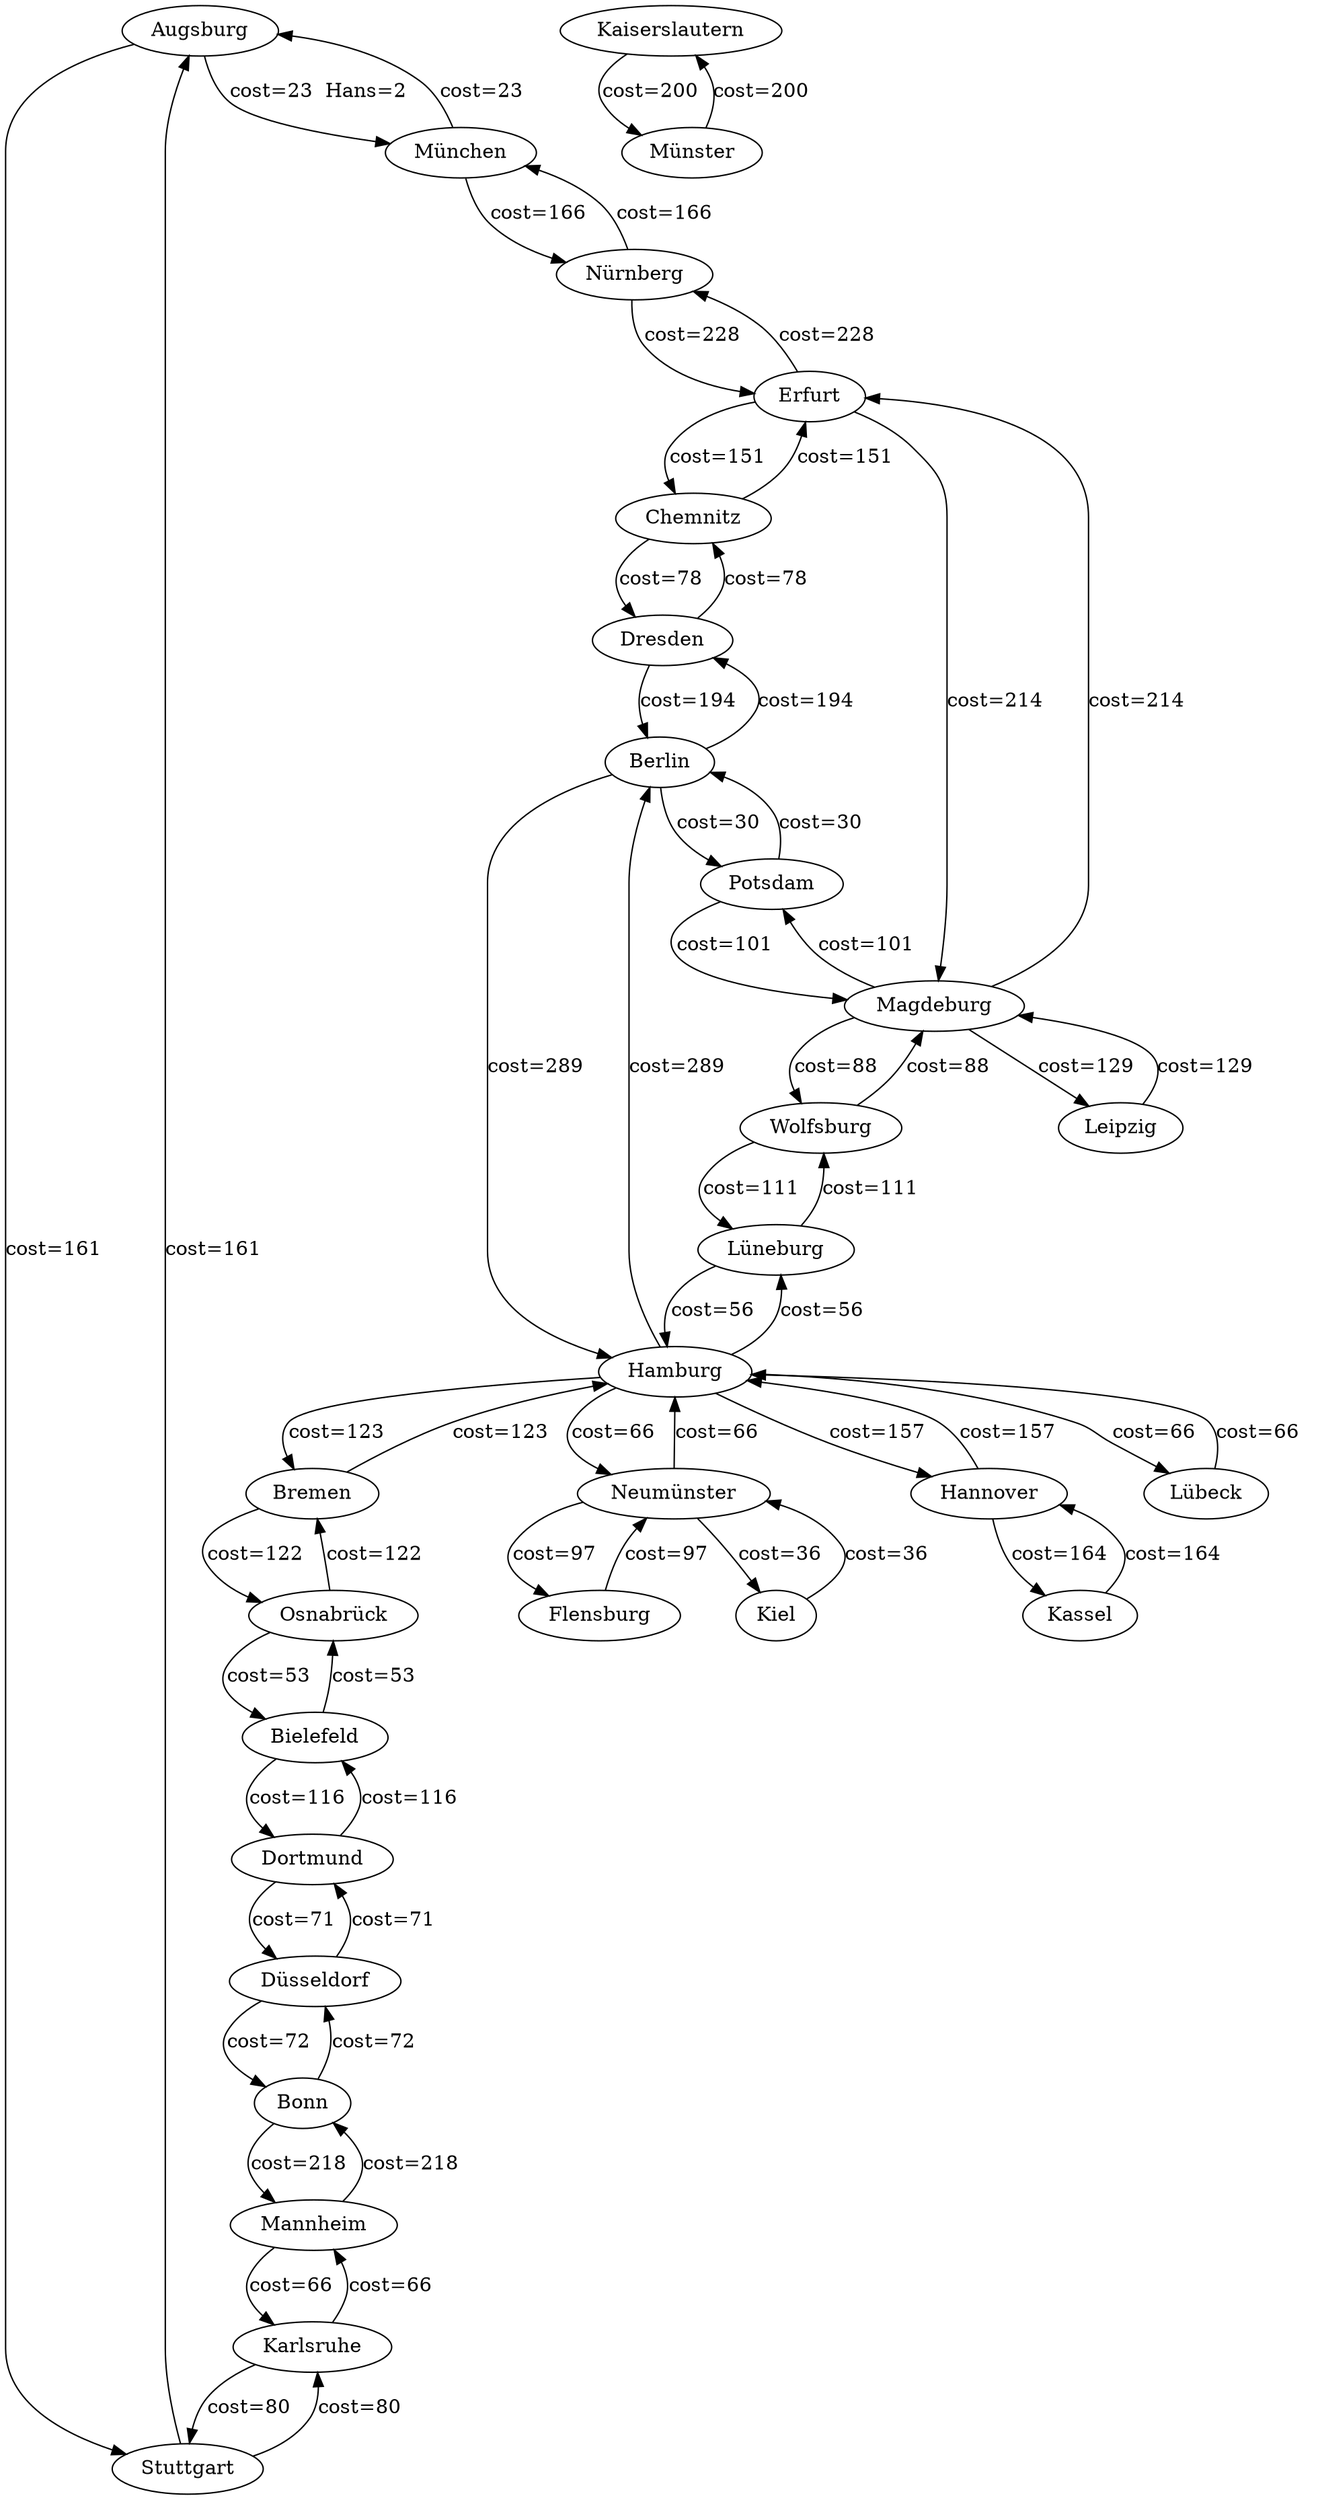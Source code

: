digraph graph_01_improved
{
Augsburg
München
Stuttgart
Berlin
Dresden
Hamburg
Potsdam
Bielefeld
Dortmund
Osnabrück
Bonn
Düsseldorf
Mannheim
Bremen
Chemnitz
Erfurt
Magdeburg
Nürnberg
Flensburg
Neumünster
Hannover
Lübeck
Lüneburg
Kassel
Kaiserslautern
Münster
Karlsruhe
Kiel
Leipzig
Wolfsburg
Augsburg -> München [label="cost=23  Hans=2  "]
Augsburg -> Stuttgart [label="cost=161  "]
München -> Augsburg [label="cost=23  "]
München -> Nürnberg [label="cost=166  "]
Stuttgart -> Augsburg [label="cost=161  "]
Stuttgart -> Karlsruhe [label="cost=80  "]
Berlin -> Dresden [label="cost=194  "]
Berlin -> Hamburg [label="cost=289  "]
Berlin -> Potsdam [label="cost=30  "]
Dresden -> Berlin [label="cost=194  "]
Dresden -> Chemnitz [label="cost=78  "]
Hamburg -> Berlin [label="cost=289  "]
Hamburg -> Bremen [label="cost=123  "]
Hamburg -> Neumünster [label="cost=66  "]
Hamburg -> Hannover [label="cost=157  "]
Hamburg -> Lübeck [label="cost=66  "]
Hamburg -> Lüneburg [label="cost=56  "]
Potsdam -> Berlin [label="cost=30  "]
Potsdam -> Magdeburg [label="cost=101  "]
Bielefeld -> Dortmund [label="cost=116  "]
Bielefeld -> Osnabrück [label="cost=53  "]
Dortmund -> Bielefeld [label="cost=116  "]
Dortmund -> Düsseldorf [label="cost=71  "]
Osnabrück -> Bielefeld [label="cost=53  "]
Osnabrück -> Bremen [label="cost=122  "]
Bonn -> Düsseldorf [label="cost=72  "]
Bonn -> Mannheim [label="cost=218  "]
Düsseldorf -> Dortmund [label="cost=71  "]
Düsseldorf -> Bonn [label="cost=72  "]
Mannheim -> Bonn [label="cost=218  "]
Mannheim -> Karlsruhe [label="cost=66  "]
Bremen -> Hamburg [label="cost=123  "]
Bremen -> Osnabrück [label="cost=122  "]
Chemnitz -> Dresden [label="cost=78  "]
Chemnitz -> Erfurt [label="cost=151  "]
Erfurt -> Chemnitz [label="cost=151  "]
Erfurt -> Magdeburg [label="cost=214  "]
Erfurt -> Nürnberg [label="cost=228  "]
Magdeburg -> Potsdam [label="cost=101  "]
Magdeburg -> Erfurt [label="cost=214  "]
Magdeburg -> Leipzig [label="cost=129  "]
Magdeburg -> Wolfsburg [label="cost=88  "]
Nürnberg -> München [label="cost=166  "]
Nürnberg -> Erfurt [label="cost=228  "]
Flensburg -> Neumünster [label="cost=97  "]
Neumünster -> Hamburg [label="cost=66  "]
Neumünster -> Flensburg [label="cost=97  "]
Neumünster -> Kiel [label="cost=36  "]
Hannover -> Hamburg [label="cost=157  "]
Hannover -> Kassel [label="cost=164  "]
Lübeck -> Hamburg [label="cost=66  "]
Lüneburg -> Hamburg [label="cost=56  "]
Lüneburg -> Wolfsburg [label="cost=111  "]
Kassel -> Hannover [label="cost=164  "]
Kaiserslautern -> Münster [label="cost=200  "]
Münster -> Kaiserslautern [label="cost=200  "]
Karlsruhe -> Stuttgart [label="cost=80  "]
Karlsruhe -> Mannheim [label="cost=66  "]
Kiel -> Neumünster [label="cost=36  "]
Leipzig -> Magdeburg [label="cost=129  "]
Wolfsburg -> Magdeburg [label="cost=88  "]
Wolfsburg -> Lüneburg [label="cost=111  "]
}
